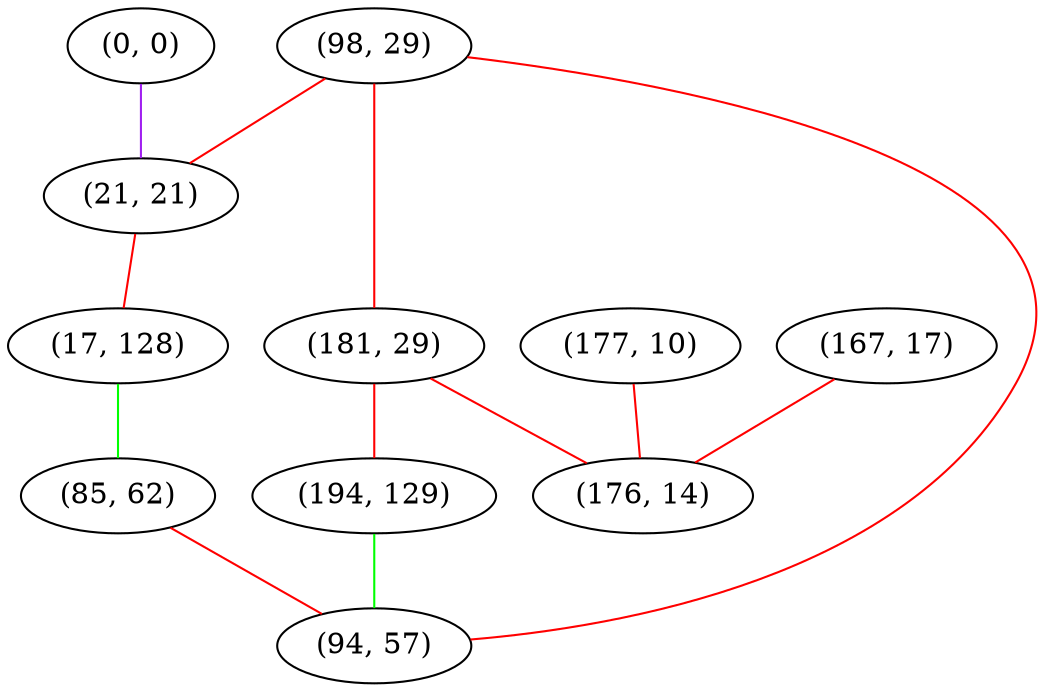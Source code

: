 graph "" {
"(98, 29)";
"(0, 0)";
"(21, 21)";
"(177, 10)";
"(17, 128)";
"(181, 29)";
"(194, 129)";
"(85, 62)";
"(167, 17)";
"(176, 14)";
"(94, 57)";
"(98, 29)" -- "(94, 57)"  [color=red, key=0, weight=1];
"(98, 29)" -- "(181, 29)"  [color=red, key=0, weight=1];
"(98, 29)" -- "(21, 21)"  [color=red, key=0, weight=1];
"(0, 0)" -- "(21, 21)"  [color=purple, key=0, weight=4];
"(21, 21)" -- "(17, 128)"  [color=red, key=0, weight=1];
"(177, 10)" -- "(176, 14)"  [color=red, key=0, weight=1];
"(17, 128)" -- "(85, 62)"  [color=green, key=0, weight=2];
"(181, 29)" -- "(176, 14)"  [color=red, key=0, weight=1];
"(181, 29)" -- "(194, 129)"  [color=red, key=0, weight=1];
"(194, 129)" -- "(94, 57)"  [color=green, key=0, weight=2];
"(85, 62)" -- "(94, 57)"  [color=red, key=0, weight=1];
"(167, 17)" -- "(176, 14)"  [color=red, key=0, weight=1];
}
